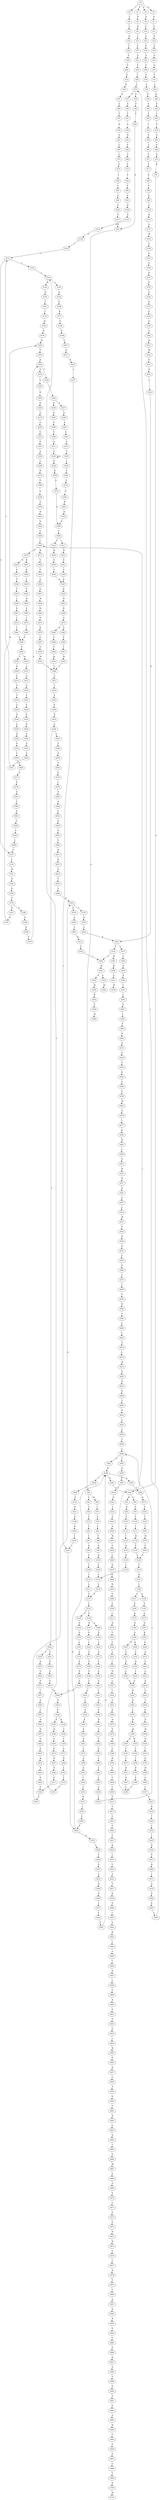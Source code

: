 strict digraph  {
	S0 -> S1 [ label = P ];
	S0 -> S2 [ label = S ];
	S0 -> S3 [ label = Q ];
	S0 -> S4 [ label = I ];
	S1 -> S5 [ label = P ];
	S2 -> S6 [ label = A ];
	S3 -> S7 [ label = E ];
	S4 -> S8 [ label = L ];
	S5 -> S9 [ label = Q ];
	S6 -> S10 [ label = S ];
	S7 -> S11 [ label = A ];
	S8 -> S12 [ label = L ];
	S9 -> S13 [ label = L ];
	S10 -> S14 [ label = S ];
	S11 -> S15 [ label = P ];
	S12 -> S16 [ label = N ];
	S13 -> S17 [ label = F ];
	S14 -> S18 [ label = G ];
	S15 -> S19 [ label = A ];
	S16 -> S20 [ label = T ];
	S17 -> S21 [ label = F ];
	S18 -> S22 [ label = S ];
	S19 -> S23 [ label = A ];
	S20 -> S24 [ label = P ];
	S21 -> S25 [ label = E ];
	S22 -> S26 [ label = Y ];
	S23 -> S27 [ label = Q ];
	S24 -> S28 [ label = G ];
	S25 -> S29 [ label = L ];
	S26 -> S30 [ label = P ];
	S27 -> S31 [ label = F ];
	S28 -> S32 [ label = Q ];
	S29 -> S33 [ label = L ];
	S30 -> S34 [ label = L ];
	S31 -> S35 [ label = L ];
	S32 -> S36 [ label = Q ];
	S33 -> S37 [ label = P ];
	S33 -> S38 [ label = S ];
	S34 -> S39 [ label = D ];
	S35 -> S40 [ label = K ];
	S36 -> S41 [ label = P ];
	S37 -> S42 [ label = G ];
	S38 -> S43 [ label = P ];
	S39 -> S44 [ label = V ];
	S40 -> S45 [ label = E ];
	S41 -> S46 [ label = A ];
	S42 -> S47 [ label = P ];
	S43 -> S48 [ label = E ];
	S44 -> S49 [ label = S ];
	S45 -> S50 [ label = L ];
	S46 -> S51 [ label = T ];
	S47 -> S52 [ label = A ];
	S48 -> S53 [ label = R ];
	S49 -> S54 [ label = T ];
	S50 -> S55 [ label = V ];
	S51 -> S56 [ label = H ];
	S52 -> S57 [ label = N ];
	S53 -> S58 [ label = A ];
	S54 -> S59 [ label = P ];
	S55 -> S60 [ label = V ];
	S56 -> S61 [ label = F ];
	S57 -> S62 [ label = P ];
	S58 -> S63 [ label = L ];
	S58 -> S64 [ label = M ];
	S59 -> S65 [ label = T ];
	S60 -> S66 [ label = P ];
	S61 -> S67 [ label = L ];
	S62 -> S68 [ label = A ];
	S63 -> S69 [ label = C ];
	S64 -> S70 [ label = C ];
	S65 -> S71 [ label = S ];
	S66 -> S72 [ label = Q ];
	S67 -> S73 [ label = L ];
	S68 -> S74 [ label = S ];
	S69 -> S75 [ label = V ];
	S70 -> S76 [ label = A ];
	S71 -> S77 [ label = P ];
	S72 -> S78 [ label = R ];
	S73 -> S79 [ label = E ];
	S74 -> S80 [ label = P ];
	S75 -> S81 [ label = C ];
	S76 -> S82 [ label = C ];
	S77 -> S83 [ label = G ];
	S78 -> S84 [ label = A ];
	S79 -> S85 [ label = L ];
	S80 -> S86 [ label = V ];
	S81 -> S87 [ label = L ];
	S82 -> S88 [ label = V ];
	S83 -> S89 [ label = V ];
	S84 -> S90 [ label = E ];
	S84 -> S91 [ label = M ];
	S85 -> S92 [ label = V ];
	S86 -> S93 [ label = A ];
	S87 -> S94 [ label = Q ];
	S88 -> S95 [ label = Q ];
	S89 -> S96 [ label = G ];
	S90 -> S97 [ label = S ];
	S91 -> S98 [ label = S ];
	S92 -> S99 [ label = S ];
	S93 -> S100 [ label = H ];
	S94 -> S101 [ label = S ];
	S95 -> S102 [ label = N ];
	S96 -> S103 [ label = G ];
	S97 -> S104 [ label = V ];
	S98 -> S105 [ label = V ];
	S99 -> S106 [ label = P ];
	S100 -> S107 [ label = D ];
	S101 -> S108 [ label = L ];
	S102 -> S109 [ label = L ];
	S103 -> S110 [ label = R ];
	S104 -> S111 [ label = L ];
	S105 -> S112 [ label = C ];
	S106 -> S113 [ label = E ];
	S107 -> S114 [ label = E ];
	S108 -> S115 [ label = L ];
	S109 -> S116 [ label = L ];
	S110 -> S117 [ label = A ];
	S111 -> S118 [ label = M ];
	S112 -> S119 [ label = I ];
	S113 -> S53 [ label = R ];
	S114 -> S120 [ label = A ];
	S115 -> S121 [ label = L ];
	S116 -> S122 [ label = L ];
	S117 -> S123 [ label = W ];
	S118 -> S124 [ label = E ];
	S119 -> S125 [ label = Q ];
	S120 -> S126 [ label = L ];
	S121 -> S127 [ label = V ];
	S122 -> S127 [ label = V ];
	S123 -> S128 [ label = F ];
	S124 -> S129 [ label = F ];
	S125 -> S130 [ label = N ];
	S126 -> S131 [ label = L ];
	S127 -> S132 [ label = L ];
	S128 -> S133 [ label = V ];
	S129 -> S134 [ label = L ];
	S130 -> S135 [ label = L ];
	S131 -> S136 [ label = T ];
	S131 -> S137 [ label = C ];
	S132 -> S138 [ label = G ];
	S132 -> S139 [ label = S ];
	S133 -> S140 [ label = G ];
	S134 -> S141 [ label = K ];
	S135 -> S116 [ label = L ];
	S136 -> S142 [ label = L ];
	S137 -> S143 [ label = L ];
	S138 -> S144 [ label = D ];
	S139 -> S145 [ label = N ];
	S139 -> S146 [ label = G ];
	S140 -> S147 [ label = D ];
	S141 -> S148 [ label = L ];
	S142 -> S149 [ label = M ];
	S142 -> S150 [ label = L ];
	S143 -> S151 [ label = M ];
	S144 -> S152 [ label = D ];
	S145 -> S153 [ label = E ];
	S146 -> S154 [ label = E ];
	S147 -> S155 [ label = E ];
	S148 -> S156 [ label = Q ];
	S148 -> S157 [ label = L ];
	S149 -> S158 [ label = Q ];
	S150 -> S159 [ label = A ];
	S151 -> S160 [ label = Q ];
	S152 -> S161 [ label = L ];
	S153 -> S162 [ label = L ];
	S154 -> S163 [ label = V ];
	S155 -> S164 [ label = E ];
	S156 -> S165 [ label = E ];
	S157 -> S166 [ label = A ];
	S158 -> S167 [ label = Y ];
	S159 -> S168 [ label = E ];
	S160 -> S169 [ label = D ];
	S161 -> S170 [ label = A ];
	S162 -> S171 [ label = A ];
	S163 -> S172 [ label = A ];
	S164 -> S173 [ label = Q ];
	S165 -> S174 [ label = A ];
	S166 -> S175 [ label = G ];
	S167 -> S176 [ label = T ];
	S168 -> S177 [ label = R ];
	S169 -> S178 [ label = T ];
	S170 -> S179 [ label = P ];
	S171 -> S180 [ label = S ];
	S172 -> S181 [ label = P ];
	S173 -> S182 [ label = E ];
	S174 -> S183 [ label = R ];
	S175 -> S184 [ label = Q ];
	S176 -> S185 [ label = H ];
	S177 -> S186 [ label = V ];
	S178 -> S187 [ label = H ];
	S178 -> S188 [ label = N ];
	S179 -> S189 [ label = S ];
	S180 -> S190 [ label = P ];
	S181 -> S191 [ label = S ];
	S182 -> S192 [ label = A ];
	S183 -> S193 [ label = R ];
	S184 -> S194 [ label = S ];
	S185 -> S195 [ label = N ];
	S186 -> S196 [ label = P ];
	S187 -> S197 [ label = N ];
	S188 -> S198 [ label = N ];
	S189 -> S199 [ label = S ];
	S190 -> S200 [ label = C ];
	S191 -> S201 [ label = G ];
	S192 -> S202 [ label = S ];
	S193 -> S203 [ label = E ];
	S194 -> S204 [ label = E ];
	S194 -> S205 [ label = D ];
	S195 -> S206 [ label = R ];
	S196 -> S207 [ label = G ];
	S197 -> S206 [ label = R ];
	S198 -> S208 [ label = R ];
	S199 -> S209 [ label = P ];
	S200 -> S210 [ label = G ];
	S201 -> S211 [ label = L ];
	S202 -> S212 [ label = H ];
	S203 -> S213 [ label = E ];
	S204 -> S214 [ label = S ];
	S205 -> S215 [ label = S ];
	S206 -> S216 [ label = V ];
	S207 -> S217 [ label = H ];
	S208 -> S218 [ label = V ];
	S209 -> S219 [ label = V ];
	S210 -> S220 [ label = L ];
	S211 -> S221 [ label = Q ];
	S212 -> S222 [ label = M ];
	S213 -> S223 [ label = V ];
	S214 -> S224 [ label = D ];
	S215 -> S225 [ label = D ];
	S216 -> S226 [ label = A ];
	S217 -> S227 [ label = R ];
	S218 -> S226 [ label = A ];
	S219 -> S228 [ label = P ];
	S220 -> S229 [ label = E ];
	S221 -> S230 [ label = P ];
	S222 -> S231 [ label = P ];
	S223 -> S232 [ label = G ];
	S224 -> S233 [ label = L ];
	S225 -> S234 [ label = L ];
	S226 -> S235 [ label = S ];
	S226 -> S236 [ label = T ];
	S227 -> S237 [ label = L ];
	S228 -> S238 [ label = R ];
	S228 -> S239 [ label = N ];
	S229 -> S240 [ label = P ];
	S230 -> S241 [ label = D ];
	S231 -> S242 [ label = N ];
	S232 -> S243 [ label = D ];
	S233 -> S244 [ label = G ];
	S234 -> S244 [ label = G ];
	S235 -> S245 [ label = L ];
	S236 -> S246 [ label = L ];
	S237 -> S247 [ label = L ];
	S238 -> S248 [ label = G ];
	S239 -> S249 [ label = R ];
	S240 -> S250 [ label = E ];
	S241 -> S251 [ label = A ];
	S242 -> S252 [ label = L ];
	S243 -> S253 [ label = G ];
	S244 -> S254 [ label = R ];
	S245 -> S255 [ label = D ];
	S246 -> S256 [ label = D ];
	S246 -> S257 [ label = E ];
	S247 -> S258 [ label = P ];
	S248 -> S259 [ label = C ];
	S249 -> S260 [ label = S ];
	S250 -> S261 [ label = A ];
	S251 -> S262 [ label = C ];
	S252 -> S263 [ label = R ];
	S253 -> S264 [ label = L ];
	S254 -> S265 [ label = R ];
	S255 -> S266 [ label = D ];
	S256 -> S267 [ label = D ];
	S257 -> S268 [ label = D ];
	S258 -> S269 [ label = Q ];
	S258 -> S270 [ label = H ];
	S259 -> S271 [ label = A ];
	S260 -> S272 [ label = A ];
	S261 -> S273 [ label = C ];
	S262 -> S274 [ label = A ];
	S263 -> S275 [ label = C ];
	S263 -> S276 [ label = S ];
	S264 -> S277 [ label = E ];
	S265 -> S278 [ label = L ];
	S266 -> S279 [ label = A ];
	S267 -> S280 [ label = S ];
	S268 -> S281 [ label = A ];
	S269 -> S282 [ label = R ];
	S269 -> S283 [ label = Q ];
	S269 -> S284 [ label = L ];
	S270 -> S285 [ label = L ];
	S271 -> S286 [ label = D ];
	S272 -> S287 [ label = R ];
	S273 -> S288 [ label = A ];
	S274 -> S289 [ label = S ];
	S275 -> S290 [ label = C ];
	S276 -> S291 [ label = M ];
	S276 -> S292 [ label = L ];
	S277 -> S293 [ label = D ];
	S278 -> S294 [ label = H ];
	S279 -> S295 [ label = G ];
	S280 -> S296 [ label = S ];
	S281 -> S297 [ label = A ];
	S282 -> S84 [ label = A ];
	S283 -> S298 [ label = S ];
	S284 -> S299 [ label = V ];
	S285 -> S300 [ label = V ];
	S286 -> S301 [ label = L ];
	S287 -> S302 [ label = N ];
	S288 -> S303 [ label = G ];
	S289 -> S304 [ label = L ];
	S290 -> S305 [ label = E ];
	S291 -> S306 [ label = W ];
	S292 -> S307 [ label = W ];
	S293 -> S308 [ label = W ];
	S294 -> S309 [ label = W ];
	S295 -> S310 [ label = G ];
	S296 -> S311 [ label = S ];
	S297 -> S312 [ label = G ];
	S298 -> S313 [ label = Q ];
	S299 -> S314 [ label = P ];
	S300 -> S315 [ label = A ];
	S301 -> S316 [ label = L ];
	S302 -> S317 [ label = G ];
	S303 -> S318 [ label = L ];
	S304 -> S319 [ label = L ];
	S305 -> S320 [ label = P ];
	S306 -> S321 [ label = S ];
	S307 -> S322 [ label = N ];
	S307 -> S323 [ label = S ];
	S308 -> S324 [ label = Q ];
	S309 -> S325 [ label = H ];
	S309 -> S326 [ label = Q ];
	S310 -> S327 [ label = P ];
	S311 -> S328 [ label = S ];
	S312 -> S329 [ label = T ];
	S313 -> S330 [ label = G ];
	S314 -> S331 [ label = K ];
	S315 -> S332 [ label = S ];
	S316 -> S333 [ label = T ];
	S317 -> S334 [ label = P ];
	S318 -> S335 [ label = L ];
	S319 -> S336 [ label = S ];
	S320 -> S337 [ label = I ];
	S321 -> S338 [ label = M ];
	S322 -> S339 [ label = M ];
	S323 -> S340 [ label = M ];
	S324 -> S341 [ label = L ];
	S325 -> S342 [ label = L ];
	S326 -> S343 [ label = V ];
	S327 -> S344 [ label = A ];
	S328 -> S345 [ label = E ];
	S328 -> S328 [ label = S ];
	S329 -> S346 [ label = I ];
	S330 -> S347 [ label = I ];
	S331 -> S348 [ label = H ];
	S332 -> S349 [ label = H ];
	S333 -> S142 [ label = L ];
	S334 -> S350 [ label = G ];
	S335 -> S351 [ label = R ];
	S336 -> S352 [ label = L ];
	S337 -> S353 [ label = L ];
	S339 -> S354 [ label = R ];
	S341 -> S355 [ label = Q ];
	S342 -> S356 [ label = L ];
	S343 -> S357 [ label = L ];
	S344 -> S358 [ label = V ];
	S345 -> S359 [ label = R ];
	S346 -> S360 [ label = S ];
	S347 -> S361 [ label = L ];
	S348 -> S362 [ label = R ];
	S349 -> S363 [ label = Q ];
	S350 -> S364 [ label = R ];
	S351 -> S365 [ label = L ];
	S352 -> S366 [ label = L ];
	S353 -> S367 [ label = S ];
	S354 -> S368 [ label = E ];
	S355 -> S369 [ label = W ];
	S356 -> S370 [ label = R ];
	S357 -> S371 [ label = R ];
	S358 -> S372 [ label = R ];
	S359 -> S373 [ label = Q ];
	S360 -> S374 [ label = A ];
	S361 -> S375 [ label = M ];
	S362 -> S376 [ label = L ];
	S363 -> S377 [ label = L ];
	S364 -> S378 [ label = S ];
	S364 -> S379 [ label = P ];
	S365 -> S380 [ label = L ];
	S366 -> S381 [ label = T ];
	S366 -> S382 [ label = P ];
	S367 -> S383 [ label = L ];
	S368 -> S384 [ label = M ];
	S369 -> S385 [ label = A ];
	S370 -> S386 [ label = E ];
	S371 -> S387 [ label = E ];
	S372 -> S388 [ label = P ];
	S373 -> S389 [ label = E ];
	S374 -> S390 [ label = E ];
	S375 -> S391 [ label = E ];
	S376 -> S247 [ label = L ];
	S377 -> S392 [ label = L ];
	S378 -> S393 [ label = A ];
	S379 -> S394 [ label = N ];
	S380 -> S258 [ label = P ];
	S381 -> S395 [ label = Q ];
	S382 -> S269 [ label = Q ];
	S383 -> S396 [ label = F ];
	S385 -> S397 [ label = L ];
	S386 -> S398 [ label = L ];
	S387 -> S398 [ label = L ];
	S388 -> S399 [ label = G ];
	S389 -> S400 [ label = L ];
	S390 -> S401 [ label = R ];
	S391 -> S129 [ label = F ];
	S392 -> S402 [ label = P ];
	S393 -> S403 [ label = L ];
	S394 -> S404 [ label = L ];
	S395 -> S405 [ label = F ];
	S396 -> S406 [ label = K ];
	S397 -> S407 [ label = V ];
	S398 -> S408 [ label = I ];
	S399 -> S409 [ label = Q ];
	S400 -> S410 [ label = V ];
	S400 -> S411 [ label = I ];
	S401 -> S412 [ label = Q ];
	S402 -> S269 [ label = Q ];
	S403 -> S413 [ label = R ];
	S404 -> S263 [ label = R ];
	S405 -> S414 [ label = L ];
	S406 -> S415 [ label = D ];
	S407 -> S416 [ label = R ];
	S408 -> S417 [ label = R ];
	S408 -> S418 [ label = N ];
	S409 -> S419 [ label = R ];
	S410 -> S420 [ label = W ];
	S411 -> S421 [ label = W ];
	S412 -> S389 [ label = E ];
	S413 -> S422 [ label = S ];
	S414 -> S423 [ label = S ];
	S415 -> S424 [ label = A ];
	S416 -> S425 [ label = T ];
	S417 -> S426 [ label = V ];
	S418 -> S427 [ label = K ];
	S418 -> S428 [ label = E ];
	S419 -> S429 [ label = E ];
	S420 -> S430 [ label = S ];
	S421 -> S431 [ label = S ];
	S422 -> S292 [ label = L ];
	S423 -> S432 [ label = L ];
	S424 -> S433 [ label = S ];
	S425 -> S434 [ label = L ];
	S426 -> S435 [ label = V ];
	S427 -> S436 [ label = R ];
	S428 -> S437 [ label = S ];
	S429 -> S438 [ label = L ];
	S430 -> S439 [ label = V ];
	S431 -> S440 [ label = V ];
	S432 -> S441 [ label = S ];
	S433 -> S442 [ label = K ];
	S434 -> S443 [ label = L ];
	S435 -> S444 [ label = Q ];
	S436 -> S445 [ label = I ];
	S437 -> S446 [ label = V ];
	S438 -> S408 [ label = I ];
	S439 -> S447 [ label = Q ];
	S440 -> S447 [ label = Q ];
	S441 -> S448 [ label = V ];
	S442 -> S449 [ label = G ];
	S443 -> S450 [ label = D ];
	S444 -> S451 [ label = S ];
	S445 -> S452 [ label = V ];
	S446 -> S453 [ label = V ];
	S447 -> S454 [ label = R ];
	S448 -> S455 [ label = M ];
	S449 -> S456 [ label = Y ];
	S450 -> S457 [ label = E ];
	S451 -> S458 [ label = W ];
	S452 -> S459 [ label = M ];
	S453 -> S460 [ label = L ];
	S454 -> S461 [ label = W ];
	S455 -> S462 [ label = C ];
	S456 -> S463 [ label = M ];
	S457 -> S464 [ label = R ];
	S458 -> S465 [ label = H ];
	S459 -> S466 [ label = E ];
	S460 -> S467 [ label = E ];
	S461 -> S468 [ label = H ];
	S462 -> S469 [ label = L ];
	S463 -> S470 [ label = D ];
	S464 -> S471 [ label = L ];
	S465 -> S472 [ label = N ];
	S466 -> S473 [ label = L ];
	S467 -> S474 [ label = L ];
	S468 -> S475 [ label = N ];
	S469 -> S476 [ label = R ];
	S470 -> S477 [ label = T ];
	S471 -> S478 [ label = A ];
	S472 -> S479 [ label = K ];
	S473 -> S480 [ label = I ];
	S474 -> S481 [ label = I ];
	S475 -> S482 [ label = E ];
	S475 -> S483 [ label = Q ];
	S476 -> S484 [ label = S ];
	S477 -> S485 [ label = E ];
	S478 -> S486 [ label = F ];
	S479 -> S487 [ label = F ];
	S480 -> S488 [ label = P ];
	S481 -> S488 [ label = P ];
	S482 -> S489 [ label = F ];
	S483 -> S490 [ label = F ];
	S484 -> S491 [ label = N ];
	S485 -> S492 [ label = R ];
	S486 -> S493 [ label = E ];
	S487 -> S494 [ label = V ];
	S488 -> S495 [ label = G ];
	S489 -> S496 [ label = V ];
	S490 -> S497 [ label = V ];
	S491 -> S498 [ label = G ];
	S492 -> S499 [ label = I ];
	S493 -> S500 [ label = L ];
	S494 -> S501 [ label = M ];
	S495 -> S502 [ label = V ];
	S495 -> S503 [ label = M ];
	S496 -> S504 [ label = M ];
	S497 -> S505 [ label = M ];
	S498 -> S506 [ label = S ];
	S499 -> S507 [ label = S ];
	S500 -> S33 [ label = L ];
	S501 -> S508 [ label = L ];
	S502 -> S509 [ label = N ];
	S503 -> S510 [ label = G ];
	S504 -> S508 [ label = L ];
	S505 -> S508 [ label = L ];
	S506 -> S511 [ label = I ];
	S507 -> S512 [ label = R ];
	S508 -> S513 [ label = C ];
	S509 -> S514 [ label = P ];
	S510 -> S515 [ label = G ];
	S511 -> S516 [ label = H ];
	S512 -> S517 [ label = R ];
	S513 -> S518 [ label = T ];
	S514 -> S519 [ label = V ];
	S515 -> S520 [ label = Q ];
	S516 -> S521 [ label = T ];
	S517 -> S522 [ label = Q ];
	S518 -> S523 [ label = E ];
	S519 -> S524 [ label = T ];
	S520 -> S525 [ label = E ];
	S521 -> S526 [ label = L ];
	S522 -> S527 [ label = S ];
	S523 -> S528 [ label = P ];
	S524 -> S529 [ label = G ];
	S525 -> S530 [ label = S ];
	S526 -> S531 [ label = L ];
	S527 -> S532 [ label = L ];
	S528 -> S533 [ label = D ];
	S529 -> S534 [ label = D ];
	S530 -> S535 [ label = P ];
	S531 -> S536 [ label = I ];
	S532 -> S537 [ label = M ];
	S533 -> S538 [ label = A ];
	S534 -> S539 [ label = G ];
	S535 -> S540 [ label = R ];
	S536 -> S541 [ label = D ];
	S537 -> S542 [ label = V ];
	S538 -> S543 [ label = V ];
	S538 -> S544 [ label = T ];
	S539 -> S545 [ label = D ];
	S540 -> S546 [ label = E ];
	S541 -> S547 [ label = L ];
	S542 -> S548 [ label = H ];
	S543 -> S549 [ label = V ];
	S544 -> S550 [ label = C ];
	S544 -> S551 [ label = V ];
	S545 -> S552 [ label = P ];
	S546 -> S553 [ label = E ];
	S547 -> S554 [ label = I ];
	S548 -> S555 [ label = N ];
	S549 -> S556 [ label = P ];
	S550 -> S557 [ label = P ];
	S551 -> S558 [ label = P ];
	S552 -> S559 [ label = C ];
	S553 -> S560 [ label = A ];
	S554 -> S561 [ label = T ];
	S555 -> S562 [ label = C ];
	S556 -> S563 [ label = T ];
	S557 -> S564 [ label = G ];
	S558 -> S565 [ label = S ];
	S559 -> S566 [ label = D ];
	S560 -> S567 [ label = L ];
	S561 -> S568 [ label = D ];
	S562 -> S569 [ label = P ];
	S563 -> S570 [ label = Q ];
	S564 -> S571 [ label = P ];
	S565 -> S572 [ label = S ];
	S566 -> S573 [ label = S ];
	S567 -> S131 [ label = L ];
	S568 -> S574 [ label = N ];
	S569 -> S575 [ label = L ];
	S570 -> S576 [ label = L ];
	S571 -> S577 [ label = T ];
	S572 -> S209 [ label = P ];
	S573 -> S578 [ label = P ];
	S574 -> S579 [ label = D ];
	S575 -> S580 [ label = L ];
	S576 -> S581 [ label = S ];
	S577 -> S582 [ label = A ];
	S578 -> S583 [ label = Q ];
	S579 -> S584 [ label = H ];
	S580 -> S585 [ label = Y ];
	S581 -> S586 [ label = A ];
	S582 -> S587 [ label = T ];
	S583 -> S588 [ label = E ];
	S584 -> S589 [ label = C ];
	S585 -> S590 [ label = R ];
	S586 -> S591 [ label = G ];
	S587 -> S592 [ label = N ];
	S588 -> S593 [ label = D ];
	S589 -> S594 [ label = H ];
	S590 -> S595 [ label = L ];
	S591 -> S596 [ label = Q ];
	S592 -> S597 [ label = H ];
	S593 -> S598 [ label = A ];
	S594 -> S599 [ label = L ];
	S595 -> S600 [ label = I ];
	S596 -> S601 [ label = P ];
	S597 -> S602 [ label = G ];
	S598 -> S603 [ label = L ];
	S599 -> S604 [ label = L ];
	S600 -> S605 [ label = L ];
	S601 -> S606 [ label = V ];
	S602 -> S607 [ label = S ];
	S603 -> S608 [ label = L ];
	S604 -> S609 [ label = I ];
	S605 -> S610 [ label = Q ];
	S606 -> S611 [ label = R ];
	S607 -> S612 [ label = R ];
	S608 -> S137 [ label = C ];
	S609 -> S613 [ label = F ];
	S610 -> S614 [ label = L ];
	S611 -> S615 [ label = H ];
	S612 -> S616 [ label = N ];
	S613 -> S617 [ label = C ];
	S614 -> S618 [ label = M ];
	S615 -> S619 [ label = G ];
	S616 -> S620 [ label = G ];
	S617 -> S621 [ label = L ];
	S618 -> S622 [ label = V ];
	S619 -> S623 [ label = P ];
	S620 -> S334 [ label = P ];
	S621 -> S624 [ label = F ];
	S622 -> S625 [ label = D ];
	S623 -> S626 [ label = G ];
	S624 -> S627 [ label = T ];
	S625 -> S628 [ label = E ];
	S626 -> S364 [ label = R ];
	S627 -> S629 [ label = K ];
	S628 -> S630 [ label = C ];
	S629 -> S631 [ label = L ];
	S630 -> S632 [ label = N ];
	S631 -> S633 [ label = L ];
	S632 -> S634 [ label = L ];
	S633 -> S635 [ label = S ];
	S634 -> S636 [ label = S ];
	S635 -> S637 [ label = T ];
	S636 -> S638 [ label = L ];
	S637 -> S639 [ label = E ];
	S638 -> S366 [ label = L ];
	S639 -> S640 [ label = S ];
	S640 -> S641 [ label = I ];
	S641 -> S642 [ label = S ];
	S642 -> S643 [ label = R ];
	S643 -> S644 [ label = L ];
	S644 -> S645 [ label = F ];
	S645 -> S646 [ label = L ];
	S646 -> S647 [ label = D ];
	S647 -> S648 [ label = L ];
	S648 -> S649 [ label = Y ];
	S649 -> S650 [ label = A ];
	S650 -> S651 [ label = T ];
	S651 -> S652 [ label = S ];
	S652 -> S653 [ label = A ];
	S653 -> S654 [ label = I ];
	S654 -> S655 [ label = M ];
	S655 -> S656 [ label = E ];
	S656 -> S657 [ label = D ];
	S657 -> S658 [ label = L ];
	S658 -> S659 [ label = S ];
	S659 -> S660 [ label = S ];
	S660 -> S661 [ label = T ];
	S661 -> S662 [ label = H ];
	S662 -> S663 [ label = L ];
	S663 -> S664 [ label = A ];
	S664 -> S665 [ label = T ];
	S665 -> S666 [ label = G ];
	S666 -> S667 [ label = M ];
	S667 -> S668 [ label = V ];
	S668 -> S669 [ label = P ];
	S669 -> S670 [ label = V ];
	S670 -> S671 [ label = L ];
	S671 -> S672 [ label = F ];
	S672 -> S673 [ label = G ];
	S673 -> S674 [ label = N ];
	S674 -> S675 [ label = H ];
	S675 -> S676 [ label = L ];
	S676 -> S677 [ label = Y ];
	S677 -> S678 [ label = D ];
	S678 -> S679 [ label = L ];
	S679 -> S680 [ label = L ];
	S680 -> S681 [ label = Q ];
	S681 -> S682 [ label = S ];
	S682 -> S683 [ label = R ];
	S683 -> S684 [ label = V ];
	S684 -> S685 [ label = L ];
	S685 -> S686 [ label = P ];
	S686 -> S687 [ label = H ];
	S687 -> S688 [ label = A ];
	S688 -> S689 [ label = V ];
	S689 -> S690 [ label = Q ];
	S690 -> S691 [ label = V ];
	S691 -> S692 [ label = V ];
	S692 -> S693 [ label = A ];
	S693 -> S694 [ label = N ];
	S694 -> S695 [ label = C ];
	S695 -> S696 [ label = F ];
	S696 -> S697 [ label = E ];
	S697 -> S698 [ label = L ];
	S698 -> S699 [ label = S ];
	S699 -> S700 [ label = N ];
	S700 -> S701 [ label = M ];
}
